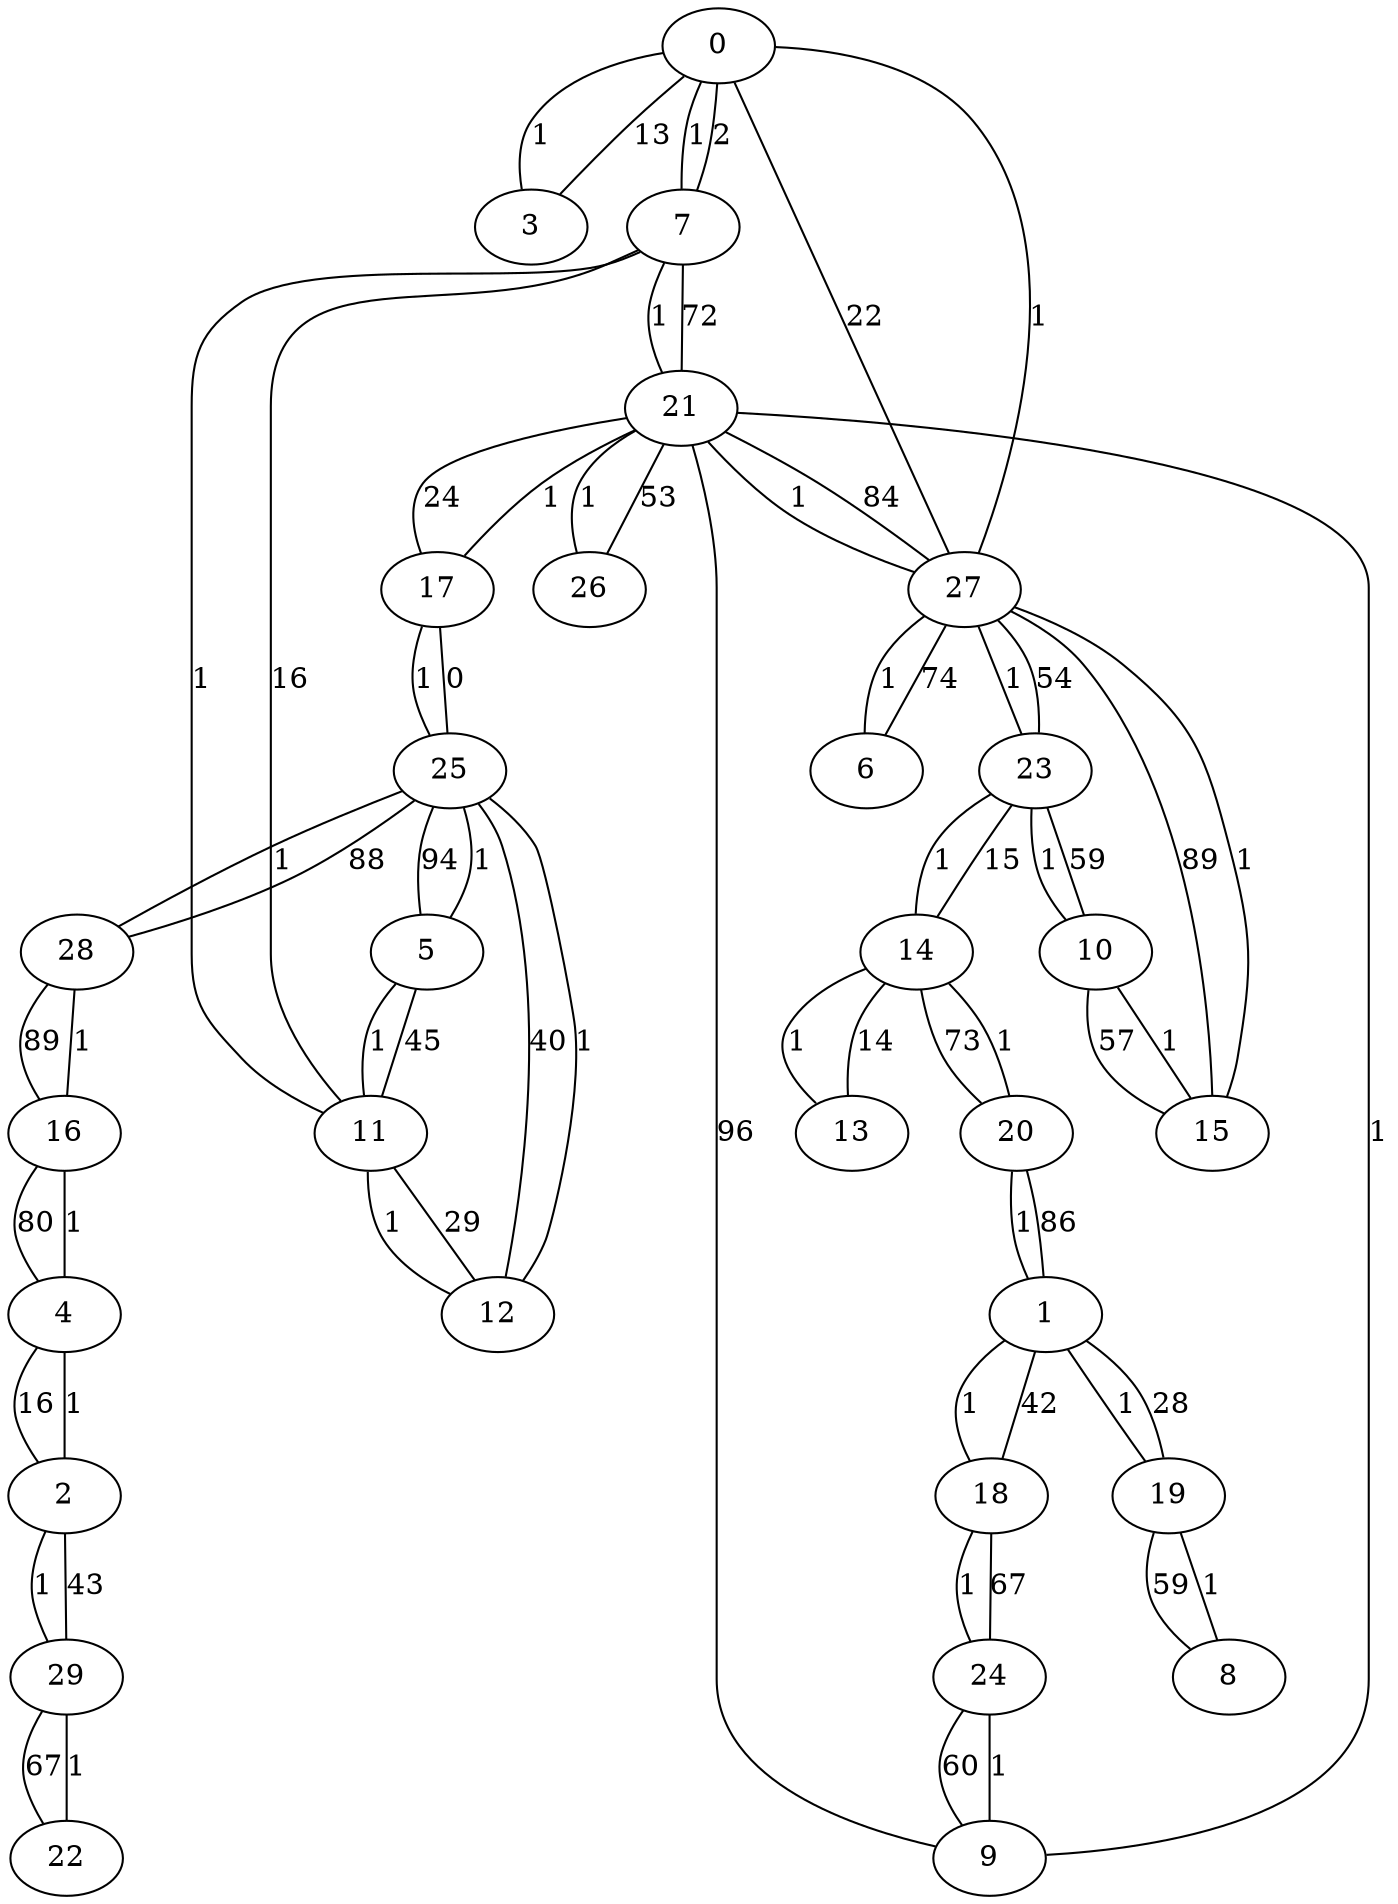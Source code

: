 graph {
  0 -- 3 [label="1"];
  0 -- 7 [label="1"];
  0 -- 27 [label="1"];
  3 -- 0 [label="13"];
  7 -- 0 [label="2"];
  7 -- 11 [label="1"];
  7 -- 21 [label="1"];
  27 -- 0 [label="22"];
  27 -- 6 [label="74"];
  27 -- 15 [label="89"];
  27 -- 21 [label="84"];
  27 -- 23 [label="54"];
  1 -- 18 [label="1"];
  1 -- 19 [label="1"];
  1 -- 20 [label="1"];
  18 -- 1 [label="42"];
  18 -- 24 [label="1"];
  19 -- 1 [label="28"];
  19 -- 8 [label="59"];
  20 -- 1 [label="86"];
  20 -- 14 [label="73"];
  2 -- 4 [label="1"];
  2 -- 29 [label="1"];
  4 -- 2 [label="16"];
  4 -- 16 [label="1"];
  29 -- 2 [label="43"];
  29 -- 22 [label="67"];
  16 -- 4 [label="80"];
  16 -- 28 [label="1"];
  5 -- 11 [label="1"];
  5 -- 25 [label="1"];
  11 -- 5 [label="45"];
  11 -- 7 [label="16"];
  11 -- 12 [label="1"];
  25 -- 5 [label="94"];
  25 -- 12 [label="40"];
  25 -- 17 [label="0"];
  25 -- 28 [label="1"];
  6 -- 27 [label="1"];
  21 -- 7 [label="72"];
  21 -- 9 [label="96"];
  21 -- 17 [label="24"];
  21 -- 26 [label="1"];
  21 -- 27 [label="1"];
  8 -- 19 [label="1"];
  9 -- 21 [label="1"];
  9 -- 24 [label="1"];
  24 -- 9 [label="60"];
  24 -- 18 [label="67"];
  10 -- 15 [label="1"];
  10 -- 23 [label="1"];
  15 -- 10 [label="57"];
  15 -- 27 [label="1"];
  23 -- 10 [label="59"];
  23 -- 14 [label="15"];
  23 -- 27 [label="1"];
  12 -- 11 [label="29"];
  12 -- 25 [label="1"];
  13 -- 14 [label="1"];
  14 -- 13 [label="14"];
  14 -- 20 [label="1"];
  14 -- 23 [label="1"];
  28 -- 16 [label="89"];
  28 -- 25 [label="88"];
  17 -- 21 [label="1"];
  17 -- 25 [label="1"];
  26 -- 21 [label="53"];
  22 -- 29 [label="1"];
}